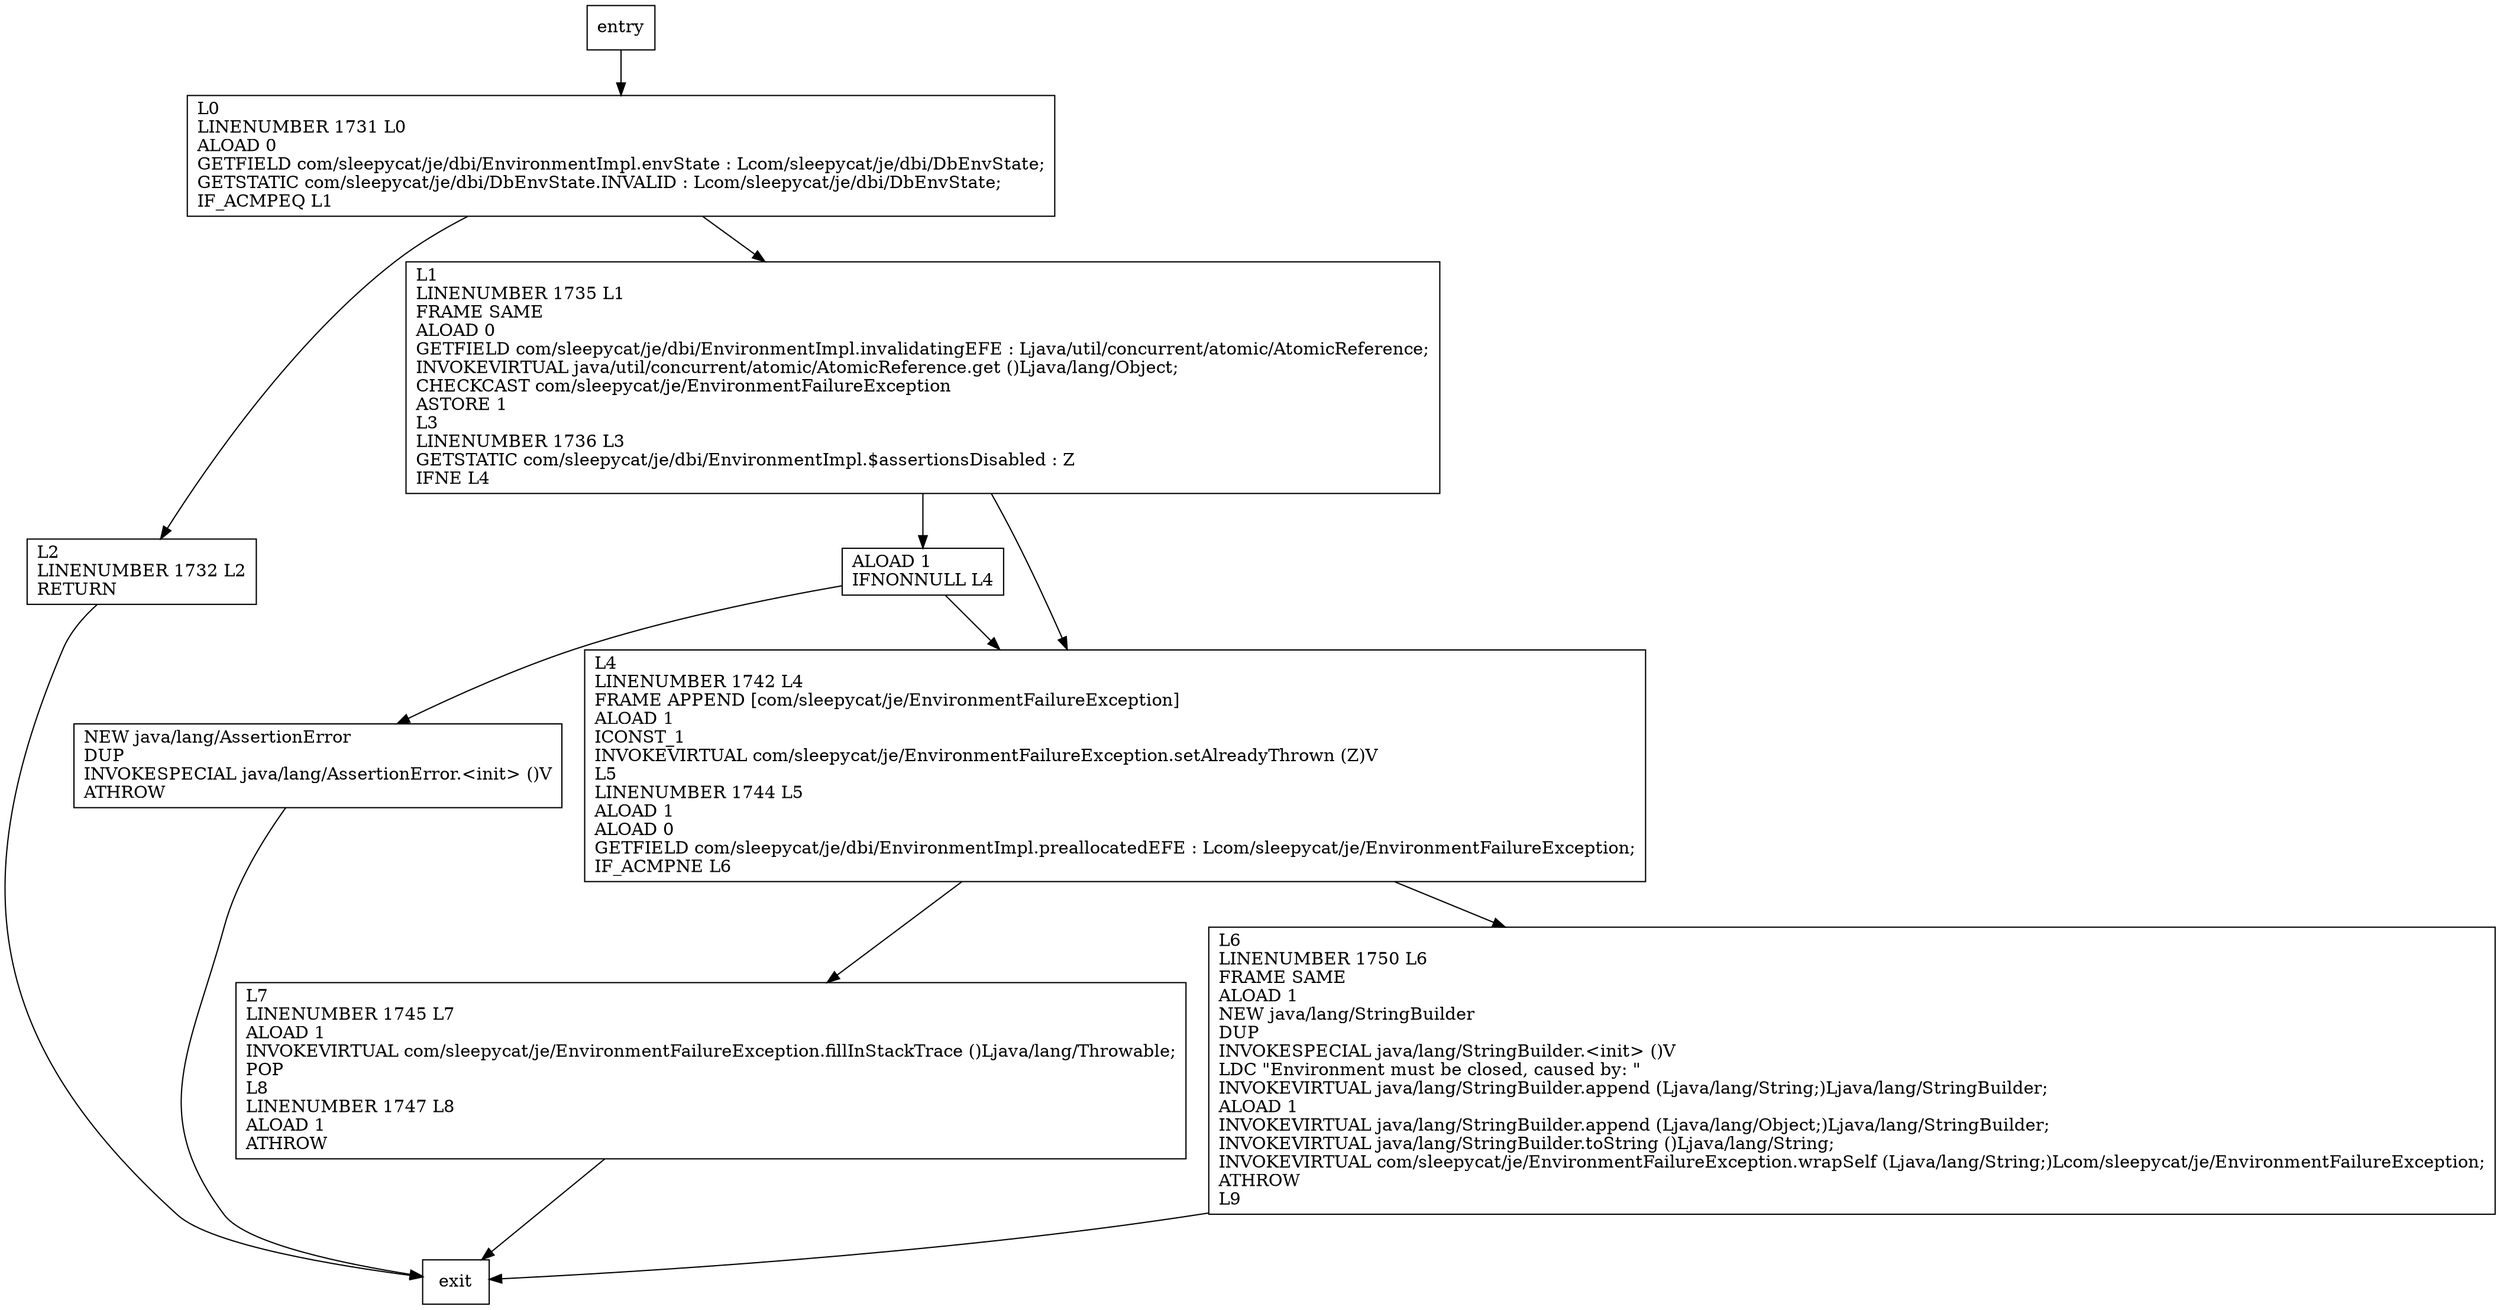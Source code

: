 digraph checkIfInvalid {
node [shape=record];
1177025059 [label="L2\lLINENUMBER 1732 L2\lRETURN\l"];
1324783587 [label="L7\lLINENUMBER 1745 L7\lALOAD 1\lINVOKEVIRTUAL com/sleepycat/je/EnvironmentFailureException.fillInStackTrace ()Ljava/lang/Throwable;\lPOP\lL8\lLINENUMBER 1747 L8\lALOAD 1\lATHROW\l"];
497517789 [label="ALOAD 1\lIFNONNULL L4\l"];
1667128692 [label="NEW java/lang/AssertionError\lDUP\lINVOKESPECIAL java/lang/AssertionError.\<init\> ()V\lATHROW\l"];
1876325260 [label="L6\lLINENUMBER 1750 L6\lFRAME SAME\lALOAD 1\lNEW java/lang/StringBuilder\lDUP\lINVOKESPECIAL java/lang/StringBuilder.\<init\> ()V\lLDC \"Environment must be closed, caused by: \"\lINVOKEVIRTUAL java/lang/StringBuilder.append (Ljava/lang/String;)Ljava/lang/StringBuilder;\lALOAD 1\lINVOKEVIRTUAL java/lang/StringBuilder.append (Ljava/lang/Object;)Ljava/lang/StringBuilder;\lINVOKEVIRTUAL java/lang/StringBuilder.toString ()Ljava/lang/String;\lINVOKEVIRTUAL com/sleepycat/je/EnvironmentFailureException.wrapSelf (Ljava/lang/String;)Lcom/sleepycat/je/EnvironmentFailureException;\lATHROW\lL9\l"];
605322410 [label="L0\lLINENUMBER 1731 L0\lALOAD 0\lGETFIELD com/sleepycat/je/dbi/EnvironmentImpl.envState : Lcom/sleepycat/je/dbi/DbEnvState;\lGETSTATIC com/sleepycat/je/dbi/DbEnvState.INVALID : Lcom/sleepycat/je/dbi/DbEnvState;\lIF_ACMPEQ L1\l"];
1750645695 [label="L1\lLINENUMBER 1735 L1\lFRAME SAME\lALOAD 0\lGETFIELD com/sleepycat/je/dbi/EnvironmentImpl.invalidatingEFE : Ljava/util/concurrent/atomic/AtomicReference;\lINVOKEVIRTUAL java/util/concurrent/atomic/AtomicReference.get ()Ljava/lang/Object;\lCHECKCAST com/sleepycat/je/EnvironmentFailureException\lASTORE 1\lL3\lLINENUMBER 1736 L3\lGETSTATIC com/sleepycat/je/dbi/EnvironmentImpl.$assertionsDisabled : Z\lIFNE L4\l"];
449923823 [label="L4\lLINENUMBER 1742 L4\lFRAME APPEND [com/sleepycat/je/EnvironmentFailureException]\lALOAD 1\lICONST_1\lINVOKEVIRTUAL com/sleepycat/je/EnvironmentFailureException.setAlreadyThrown (Z)V\lL5\lLINENUMBER 1744 L5\lALOAD 1\lALOAD 0\lGETFIELD com/sleepycat/je/dbi/EnvironmentImpl.preallocatedEFE : Lcom/sleepycat/je/EnvironmentFailureException;\lIF_ACMPNE L6\l"];
entry;
exit;
1177025059 -> exit
entry -> 605322410
1324783587 -> exit
497517789 -> 1667128692
497517789 -> 449923823
1667128692 -> exit
1876325260 -> exit
605322410 -> 1177025059
605322410 -> 1750645695
1750645695 -> 497517789
1750645695 -> 449923823
449923823 -> 1324783587
449923823 -> 1876325260
}
